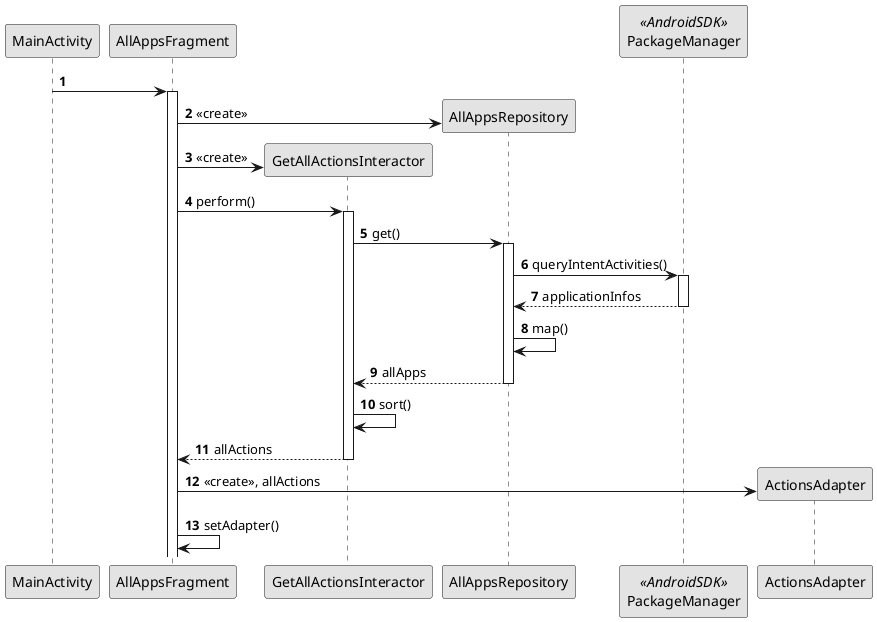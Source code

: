 
@startuml SLAL#17.sequence

skinparam monochrome true
autonumber

MainActivity -> AllAppsFragment

participant GetAllActionsInteractor
participant AllAppsRepository
participant PackageManager <<AndroidSDK>>

activate AllAppsFragment
create AllAppsRepository
AllAppsFragment -> AllAppsRepository: <<create>>

create GetAllActionsInteractor
AllAppsFragment -> GetAllActionsInteractor: <<create>>
AllAppsFragment -> GetAllActionsInteractor: perform()
activate GetAllActionsInteractor

GetAllActionsInteractor -> AllAppsRepository: get()
activate AllAppsRepository

AllAppsRepository -> PackageManager : queryIntentActivities()
activate PackageManager
AllAppsRepository <-- PackageManager : applicationInfos
deactivate PackageManager

AllAppsRepository -> AllAppsRepository : map()
AllAppsRepository --> GetAllActionsInteractor : allApps
deactivate AllAppsRepository

GetAllActionsInteractor -> GetAllActionsInteractor : sort()
GetAllActionsInteractor --> AllAppsFragment: allActions
deactivate GetAllActionsInteractor

create ActionsAdapter
AllAppsFragment -> ActionsAdapter : <<create>>, allActions

AllAppsFragment -> AllAppsFragment : setAdapter()

@enduml
